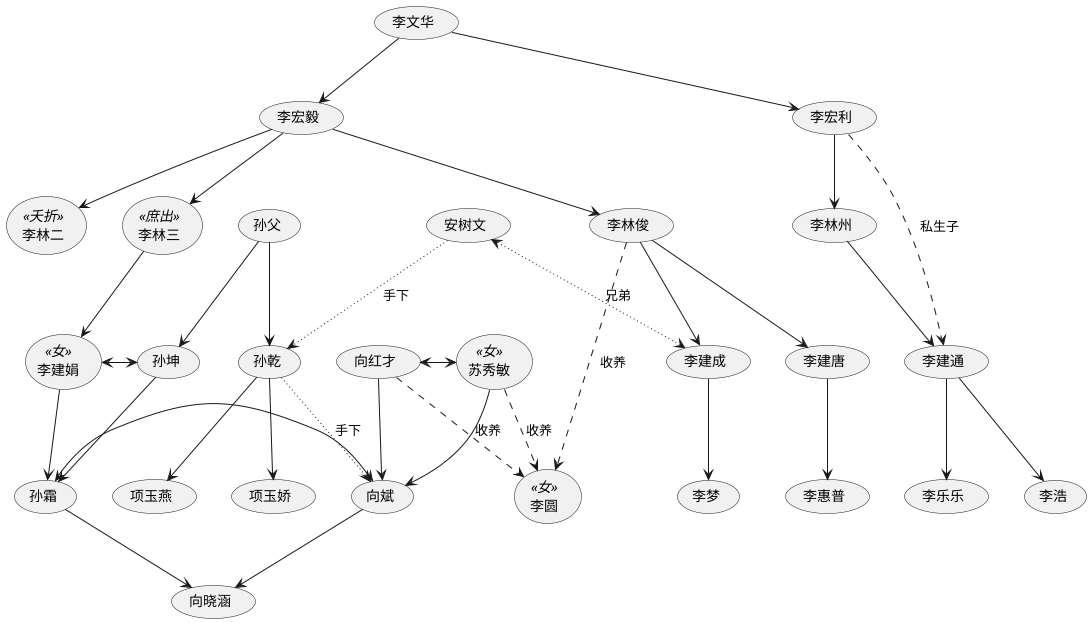 @startuml 李家
(李文华)-->(李宏利)
(李文华)-->(李宏毅)

(李宏利)-->(李林州)
(李宏利)-[dashed]->(李建通): 私生子
(李林州)-->(李建通)
(李建通)-->(李乐乐)
(李建通)-->(李浩)

(李宏毅)-->(李林俊)
(李林二) <<夭折>>
(李宏毅)-->(李林二)
(李林三) <<庶出>>
(李宏毅)-->(李林三)

(李林俊)-->(李建唐)
(李林俊)-->(李建成)
(李圆) <<女>>
(李林俊)-[dashed]->(李圆): 收养
(李建娟) <<女>>
(李林三)-->(李建娟)

(李建唐)-->(李惠普)
(李建成)-->(李梦)
(李建娟)-->(孙霜)

(孙霜)<->(向斌)
(孙霜)-->(向晓涵)
(向斌)-->(向晓涵)

(苏秀敏) <<女>>
(向红才)<->(苏秀敏)
(向红才)-->(向斌)
(向红才)-[dashed]->(李圆): 收养
(苏秀敏)-->(向斌)
(苏秀敏)-[dashed]->(李圆): 收养

(李建娟)<->(孙坤)
(孙坤)-->(孙霜)

(孙父)-->(孙乾)
(孙父)-->(孙坤)

(孙乾)-[dotted]->(向斌): 手下

(安树文)<-[dotted]->(李建成): 兄弟
(安树文)-[dotted]->(孙乾): 手下

(孙乾)-->(项玉娇)
(孙乾)-->(项玉燕)

@enduml
